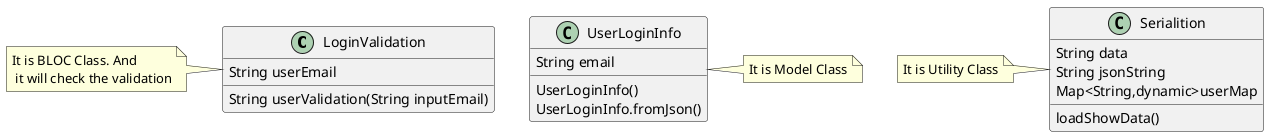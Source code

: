 @startuml

class LoginValidation{
   String userValidation(String inputEmail)
   String userEmail
}
note left of LoginValidation: It is BLOC Class. And \n it will check the validation

class UserLoginInfo{
    String email
    UserLoginInfo()
    UserLoginInfo.fromJson()
}
note right of UserLoginInfo: It is Model Class

  class Serialition{
      loadShowData()
      String data
      String jsonString
      Map<String,dynamic>userMap
  }
 note left of Serialition: It is Utility Class


@enduml